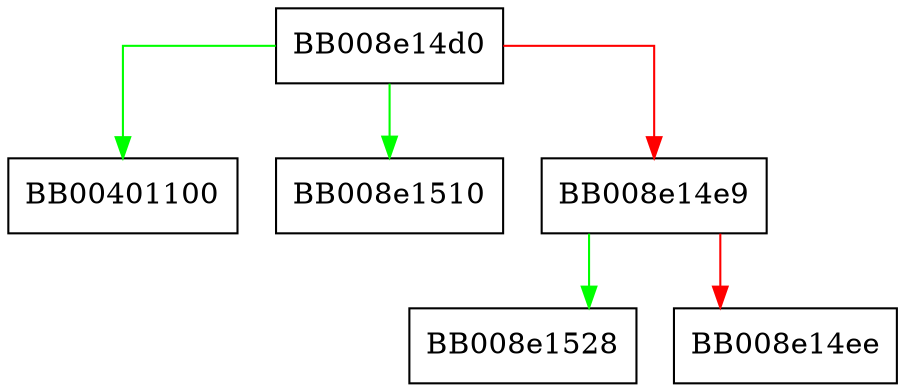 digraph inet_pton {
  node [shape="box"];
  graph [splines=ortho];
  BB008e14d0 -> BB00401100 [color="green"];
  BB008e14d0 -> BB008e1510 [color="green"];
  BB008e14d0 -> BB008e14e9 [color="red"];
  BB008e14e9 -> BB008e1528 [color="green"];
  BB008e14e9 -> BB008e14ee [color="red"];
}